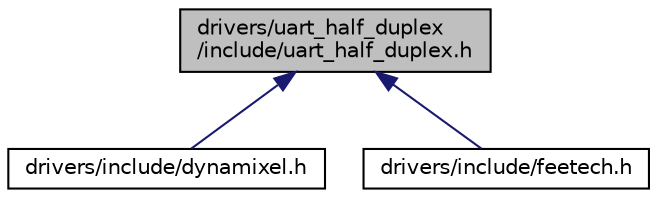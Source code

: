 digraph "drivers/uart_half_duplex/include/uart_half_duplex.h"
{
 // LATEX_PDF_SIZE
  edge [fontname="Helvetica",fontsize="10",labelfontname="Helvetica",labelfontsize="10"];
  node [fontname="Helvetica",fontsize="10",shape=record];
  Node1 [label="drivers/uart_half_duplex\l/include/uart_half_duplex.h",height=0.2,width=0.4,color="black", fillcolor="grey75", style="filled", fontcolor="black",tooltip="Interface definition for half-duplex UART driver."];
  Node1 -> Node2 [dir="back",color="midnightblue",fontsize="10",style="solid",fontname="Helvetica"];
  Node2 [label="drivers/include/dynamixel.h",height=0.2,width=0.4,color="black", fillcolor="white", style="filled",URL="$dynamixel_8h.html",tooltip="Interface definition for Dynamixel devices driver."];
  Node1 -> Node3 [dir="back",color="midnightblue",fontsize="10",style="solid",fontname="Helvetica"];
  Node3 [label="drivers/include/feetech.h",height=0.2,width=0.4,color="black", fillcolor="white", style="filled",URL="$feetech_8h.html",tooltip="Interface definition for Feetech devices driver."];
}
